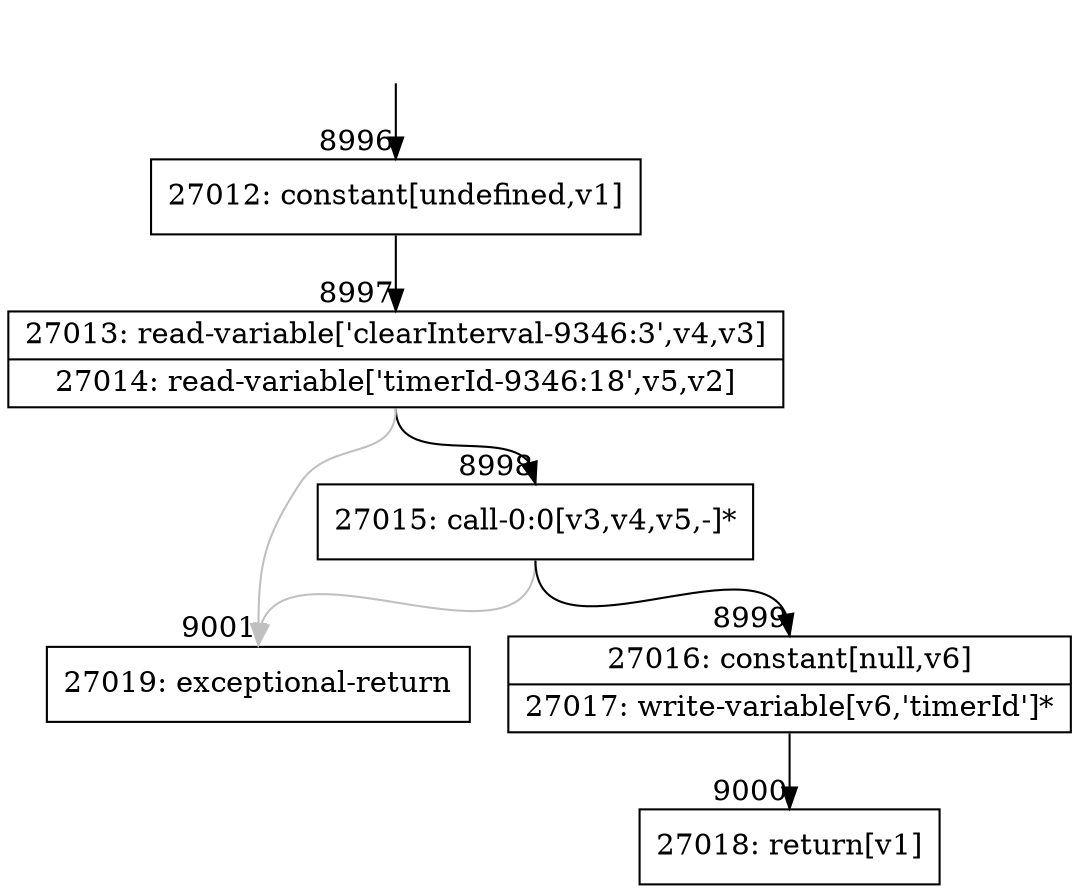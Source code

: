 digraph {
rankdir="TD"
BB_entry561[shape=none,label=""];
BB_entry561 -> BB8996 [tailport=s, headport=n, headlabel="    8996"]
BB8996 [shape=record label="{27012: constant[undefined,v1]}" ] 
BB8996 -> BB8997 [tailport=s, headport=n, headlabel="      8997"]
BB8997 [shape=record label="{27013: read-variable['clearInterval-9346:3',v4,v3]|27014: read-variable['timerId-9346:18',v5,v2]}" ] 
BB8997 -> BB8998 [tailport=s, headport=n, headlabel="      8998"]
BB8997 -> BB9001 [tailport=s, headport=n, color=gray, headlabel="      9001"]
BB8998 [shape=record label="{27015: call-0:0[v3,v4,v5,-]*}" ] 
BB8998 -> BB8999 [tailport=s, headport=n, headlabel="      8999"]
BB8998 -> BB9001 [tailport=s, headport=n, color=gray]
BB8999 [shape=record label="{27016: constant[null,v6]|27017: write-variable[v6,'timerId']*}" ] 
BB8999 -> BB9000 [tailport=s, headport=n, headlabel="      9000"]
BB9000 [shape=record label="{27018: return[v1]}" ] 
BB9001 [shape=record label="{27019: exceptional-return}" ] 
}
